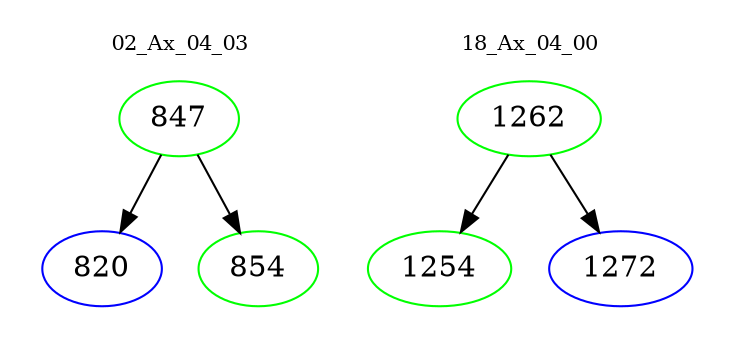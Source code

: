 digraph{
subgraph cluster_0 {
color = white
label = "02_Ax_04_03";
fontsize=10;
T0_847 [label="847", color="green"]
T0_847 -> T0_820 [color="black"]
T0_820 [label="820", color="blue"]
T0_847 -> T0_854 [color="black"]
T0_854 [label="854", color="green"]
}
subgraph cluster_1 {
color = white
label = "18_Ax_04_00";
fontsize=10;
T1_1262 [label="1262", color="green"]
T1_1262 -> T1_1254 [color="black"]
T1_1254 [label="1254", color="green"]
T1_1262 -> T1_1272 [color="black"]
T1_1272 [label="1272", color="blue"]
}
}
